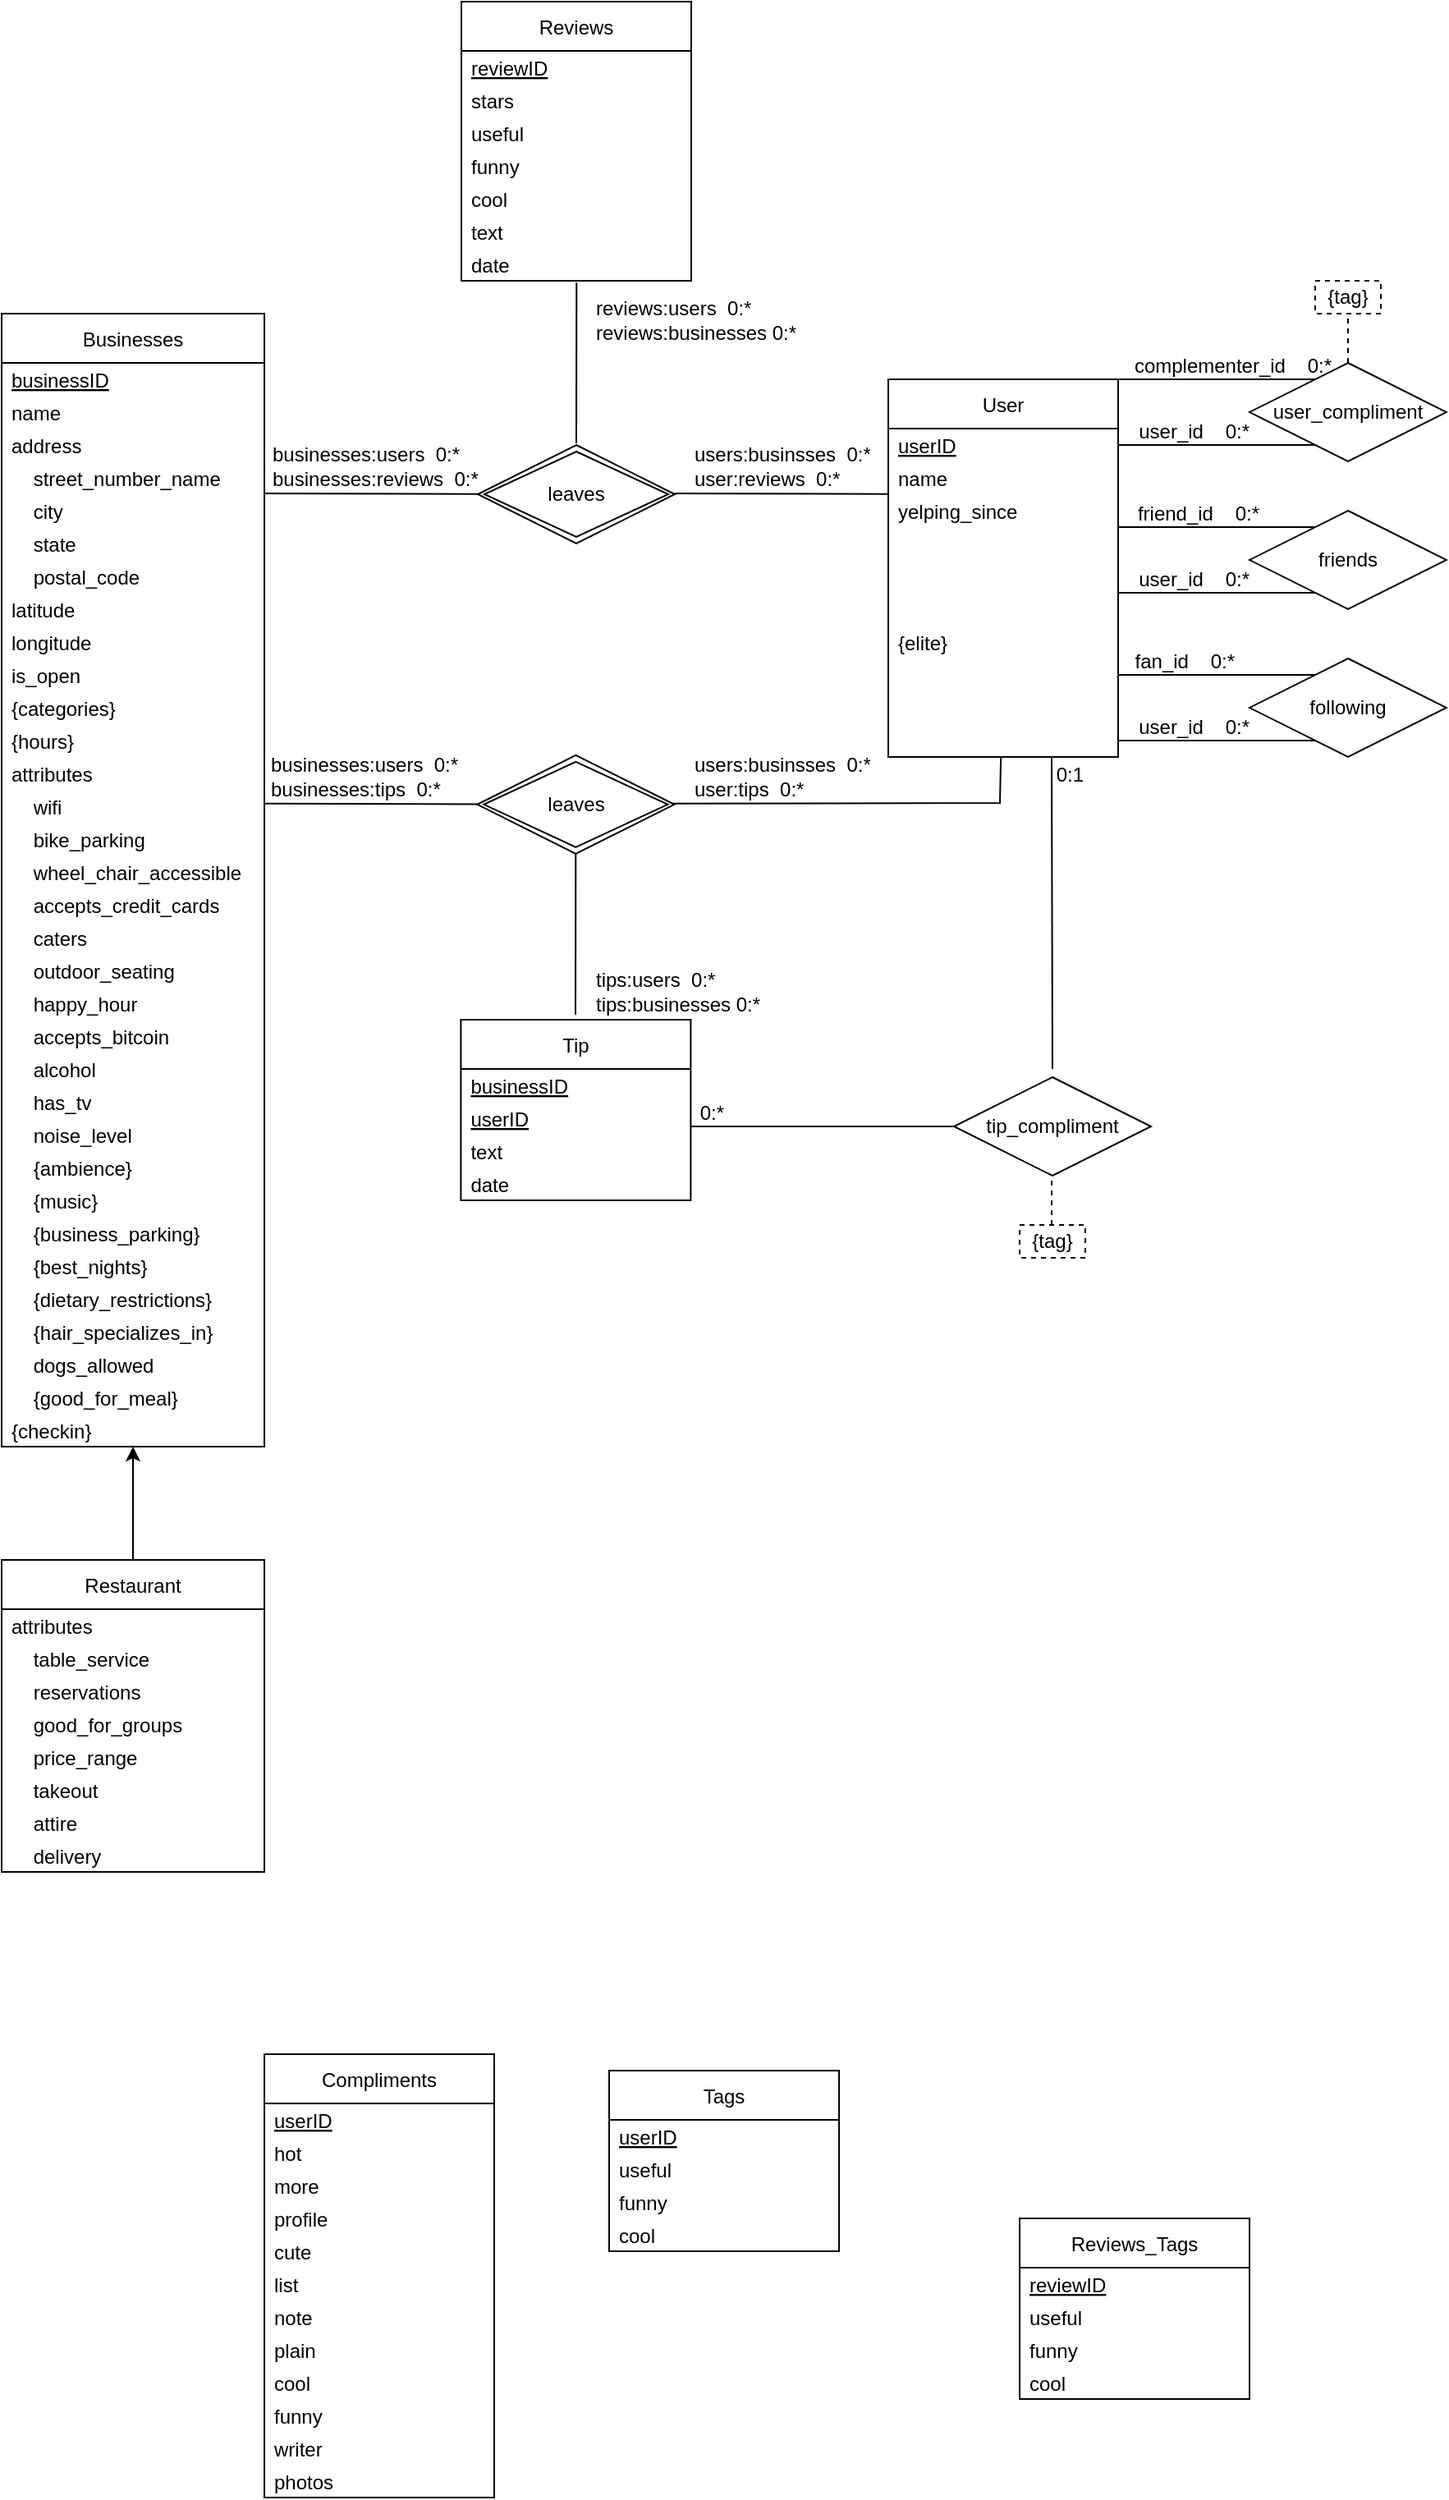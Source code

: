 <mxfile>
    <diagram id="R2lEEEUBdFMjLlhIrx00" name="Page-1">
        <mxGraphModel dx="1688" dy="1380" grid="1" gridSize="10" guides="1" tooltips="1" connect="1" arrows="1" fold="1" page="1" pageScale="1" pageWidth="850" pageHeight="1100" math="0" shadow="0" extFonts="Permanent Marker^https://fonts.googleapis.com/css?family=Permanent+Marker">
            <root>
                <mxCell id="0"/>
                <mxCell id="1" parent="0"/>
                <mxCell id="F9UExPvMhBfRExoex4r--15" value="Businesses" style="swimlane;fontStyle=0;childLayout=stackLayout;horizontal=1;startSize=30;horizontalStack=0;resizeParent=1;resizeParentMax=0;resizeLast=0;collapsible=1;marginBottom=0;" parent="1" vertex="1">
                    <mxGeometry x="-280" y="80" width="160" height="690" as="geometry"/>
                </mxCell>
                <mxCell id="F9UExPvMhBfRExoex4r--16" value="businessID" style="text;strokeColor=none;fillColor=none;align=left;verticalAlign=middle;spacingLeft=4;spacingRight=4;overflow=hidden;points=[[0,0.5],[1,0.5]];portConstraint=eastwest;rotatable=0;fontStyle=4" parent="F9UExPvMhBfRExoex4r--15" vertex="1">
                    <mxGeometry y="30" width="160" height="20" as="geometry"/>
                </mxCell>
                <mxCell id="F9UExPvMhBfRExoex4r--34" value="name" style="text;strokeColor=none;fillColor=none;align=left;verticalAlign=middle;spacingLeft=4;spacingRight=4;overflow=hidden;points=[[0,0.5],[1,0.5]];portConstraint=eastwest;rotatable=0;fontStyle=0" parent="F9UExPvMhBfRExoex4r--15" vertex="1">
                    <mxGeometry y="50" width="160" height="20" as="geometry"/>
                </mxCell>
                <mxCell id="2" value="address" style="text;strokeColor=none;fillColor=none;align=left;verticalAlign=middle;spacingLeft=4;spacingRight=4;overflow=hidden;points=[[0,0.5],[1,0.5]];portConstraint=eastwest;rotatable=0;fontStyle=0" parent="F9UExPvMhBfRExoex4r--15" vertex="1">
                    <mxGeometry y="70" width="160" height="20" as="geometry"/>
                </mxCell>
                <mxCell id="3" value="    street_number_name" style="text;strokeColor=none;fillColor=none;align=left;verticalAlign=middle;spacingLeft=4;spacingRight=4;overflow=hidden;points=[[0,0.5],[1,0.5]];portConstraint=eastwest;rotatable=0;fontStyle=0" parent="F9UExPvMhBfRExoex4r--15" vertex="1">
                    <mxGeometry y="90" width="160" height="20" as="geometry"/>
                </mxCell>
                <mxCell id="5" value="    city" style="text;strokeColor=none;fillColor=none;align=left;verticalAlign=middle;spacingLeft=4;spacingRight=4;overflow=hidden;points=[[0,0.5],[1,0.5]];portConstraint=eastwest;rotatable=0;fontStyle=0" parent="F9UExPvMhBfRExoex4r--15" vertex="1">
                    <mxGeometry y="110" width="160" height="20" as="geometry"/>
                </mxCell>
                <mxCell id="4" value="    state" style="text;strokeColor=none;fillColor=none;align=left;verticalAlign=middle;spacingLeft=4;spacingRight=4;overflow=hidden;points=[[0,0.5],[1,0.5]];portConstraint=eastwest;rotatable=0;fontStyle=0" parent="F9UExPvMhBfRExoex4r--15" vertex="1">
                    <mxGeometry y="130" width="160" height="20" as="geometry"/>
                </mxCell>
                <mxCell id="6" value="    postal_code" style="text;strokeColor=none;fillColor=none;align=left;verticalAlign=middle;spacingLeft=4;spacingRight=4;overflow=hidden;points=[[0,0.5],[1,0.5]];portConstraint=eastwest;rotatable=0;fontStyle=0" parent="F9UExPvMhBfRExoex4r--15" vertex="1">
                    <mxGeometry y="150" width="160" height="20" as="geometry"/>
                </mxCell>
                <mxCell id="7" value="latitude" style="text;strokeColor=none;fillColor=none;align=left;verticalAlign=middle;spacingLeft=4;spacingRight=4;overflow=hidden;points=[[0,0.5],[1,0.5]];portConstraint=eastwest;rotatable=0;fontStyle=0" parent="F9UExPvMhBfRExoex4r--15" vertex="1">
                    <mxGeometry y="170" width="160" height="20" as="geometry"/>
                </mxCell>
                <mxCell id="8" value="longitude" style="text;strokeColor=none;fillColor=none;align=left;verticalAlign=middle;spacingLeft=4;spacingRight=4;overflow=hidden;points=[[0,0.5],[1,0.5]];portConstraint=eastwest;rotatable=0;fontStyle=0" parent="F9UExPvMhBfRExoex4r--15" vertex="1">
                    <mxGeometry y="190" width="160" height="20" as="geometry"/>
                </mxCell>
                <mxCell id="xQcT5AhBIkMw7Sv3e7_h-10" value="is_open" style="text;strokeColor=none;fillColor=none;align=left;verticalAlign=middle;spacingLeft=4;spacingRight=4;overflow=hidden;points=[[0,0.5],[1,0.5]];portConstraint=eastwest;rotatable=0;fontStyle=0" parent="F9UExPvMhBfRExoex4r--15" vertex="1">
                    <mxGeometry y="210" width="160" height="20" as="geometry"/>
                </mxCell>
                <mxCell id="xQcT5AhBIkMw7Sv3e7_h-182" value="{categories}" style="text;strokeColor=none;fillColor=none;align=left;verticalAlign=middle;spacingLeft=4;spacingRight=4;overflow=hidden;points=[[0,0.5],[1,0.5]];portConstraint=eastwest;rotatable=0;fontStyle=0" parent="F9UExPvMhBfRExoex4r--15" vertex="1">
                    <mxGeometry y="230" width="160" height="20" as="geometry"/>
                </mxCell>
                <mxCell id="xQcT5AhBIkMw7Sv3e7_h-183" value="{hours}" style="text;strokeColor=none;fillColor=none;align=left;verticalAlign=middle;spacingLeft=4;spacingRight=4;overflow=hidden;points=[[0,0.5],[1,0.5]];portConstraint=eastwest;rotatable=0;fontStyle=0" parent="F9UExPvMhBfRExoex4r--15" vertex="1">
                    <mxGeometry y="250" width="160" height="20" as="geometry"/>
                </mxCell>
                <mxCell id="xQcT5AhBIkMw7Sv3e7_h-186" value="attributes" style="text;strokeColor=none;fillColor=none;align=left;verticalAlign=middle;spacingLeft=4;spacingRight=4;overflow=hidden;points=[[0,0.5],[1,0.5]];portConstraint=eastwest;rotatable=0;fontStyle=0" parent="F9UExPvMhBfRExoex4r--15" vertex="1">
                    <mxGeometry y="270" width="160" height="20" as="geometry"/>
                </mxCell>
                <mxCell id="xQcT5AhBIkMw7Sv3e7_h-26" value="    wifi" style="text;strokeColor=none;fillColor=none;align=left;verticalAlign=middle;spacingLeft=4;spacingRight=4;overflow=hidden;points=[[0,0.5],[1,0.5]];portConstraint=eastwest;rotatable=0;fontStyle=0" parent="F9UExPvMhBfRExoex4r--15" vertex="1">
                    <mxGeometry y="290" width="160" height="20" as="geometry"/>
                </mxCell>
                <mxCell id="xQcT5AhBIkMw7Sv3e7_h-29" value="    bike_parking" style="text;strokeColor=none;fillColor=none;align=left;verticalAlign=middle;spacingLeft=4;spacingRight=4;overflow=hidden;points=[[0,0.5],[1,0.5]];portConstraint=eastwest;rotatable=0;fontStyle=0" parent="F9UExPvMhBfRExoex4r--15" vertex="1">
                    <mxGeometry y="310" width="160" height="20" as="geometry"/>
                </mxCell>
                <mxCell id="xQcT5AhBIkMw7Sv3e7_h-37" value="    wheel_chair_accessible" style="text;strokeColor=none;fillColor=none;align=left;verticalAlign=middle;spacingLeft=4;spacingRight=4;overflow=hidden;points=[[0,0.5],[1,0.5]];portConstraint=eastwest;rotatable=0;fontStyle=0" parent="F9UExPvMhBfRExoex4r--15" vertex="1">
                    <mxGeometry y="330" width="160" height="20" as="geometry"/>
                </mxCell>
                <mxCell id="xQcT5AhBIkMw7Sv3e7_h-35" value="    accepts_credit_cards" style="text;strokeColor=none;fillColor=none;align=left;verticalAlign=middle;spacingLeft=4;spacingRight=4;overflow=hidden;points=[[0,0.5],[1,0.5]];portConstraint=eastwest;rotatable=0;fontStyle=0" parent="F9UExPvMhBfRExoex4r--15" vertex="1">
                    <mxGeometry y="350" width="160" height="20" as="geometry"/>
                </mxCell>
                <mxCell id="xQcT5AhBIkMw7Sv3e7_h-38" value="    caters" style="text;strokeColor=none;fillColor=none;align=left;verticalAlign=middle;spacingLeft=4;spacingRight=4;overflow=hidden;points=[[0,0.5],[1,0.5]];portConstraint=eastwest;rotatable=0;fontStyle=0" parent="F9UExPvMhBfRExoex4r--15" vertex="1">
                    <mxGeometry y="370" width="160" height="20" as="geometry"/>
                </mxCell>
                <mxCell id="xQcT5AhBIkMw7Sv3e7_h-39" value="    outdoor_seating" style="text;strokeColor=none;fillColor=none;align=left;verticalAlign=middle;spacingLeft=4;spacingRight=4;overflow=hidden;points=[[0,0.5],[1,0.5]];portConstraint=eastwest;rotatable=0;fontStyle=0" parent="F9UExPvMhBfRExoex4r--15" vertex="1">
                    <mxGeometry y="390" width="160" height="20" as="geometry"/>
                </mxCell>
                <mxCell id="xQcT5AhBIkMw7Sv3e7_h-66" value="    happy_hour" style="text;strokeColor=none;fillColor=none;align=left;verticalAlign=middle;spacingLeft=4;spacingRight=4;overflow=hidden;points=[[0,0.5],[1,0.5]];portConstraint=eastwest;rotatable=0;fontStyle=0" parent="F9UExPvMhBfRExoex4r--15" vertex="1">
                    <mxGeometry y="410" width="160" height="20" as="geometry"/>
                </mxCell>
                <mxCell id="xQcT5AhBIkMw7Sv3e7_h-67" value="    accepts_bitcoin" style="text;strokeColor=none;fillColor=none;align=left;verticalAlign=middle;spacingLeft=4;spacingRight=4;overflow=hidden;points=[[0,0.5],[1,0.5]];portConstraint=eastwest;rotatable=0;fontStyle=0" parent="F9UExPvMhBfRExoex4r--15" vertex="1">
                    <mxGeometry y="430" width="160" height="20" as="geometry"/>
                </mxCell>
                <mxCell id="xQcT5AhBIkMw7Sv3e7_h-70" value="    alcohol" style="text;strokeColor=none;fillColor=none;align=left;verticalAlign=middle;spacingLeft=4;spacingRight=4;overflow=hidden;points=[[0,0.5],[1,0.5]];portConstraint=eastwest;rotatable=0;fontStyle=0" parent="F9UExPvMhBfRExoex4r--15" vertex="1">
                    <mxGeometry y="450" width="160" height="20" as="geometry"/>
                </mxCell>
                <mxCell id="xQcT5AhBIkMw7Sv3e7_h-69" value="    has_tv" style="text;strokeColor=none;fillColor=none;align=left;verticalAlign=middle;spacingLeft=4;spacingRight=4;overflow=hidden;points=[[0,0.5],[1,0.5]];portConstraint=eastwest;rotatable=0;fontStyle=0" parent="F9UExPvMhBfRExoex4r--15" vertex="1">
                    <mxGeometry y="470" width="160" height="20" as="geometry"/>
                </mxCell>
                <mxCell id="xQcT5AhBIkMw7Sv3e7_h-73" value="    noise_level" style="text;strokeColor=none;fillColor=none;align=left;verticalAlign=middle;spacingLeft=4;spacingRight=4;overflow=hidden;points=[[0,0.5],[1,0.5]];portConstraint=eastwest;rotatable=0;fontStyle=0" parent="F9UExPvMhBfRExoex4r--15" vertex="1">
                    <mxGeometry y="490" width="160" height="20" as="geometry"/>
                </mxCell>
                <mxCell id="xQcT5AhBIkMw7Sv3e7_h-177" value="    {ambience}" style="text;strokeColor=none;fillColor=none;align=left;verticalAlign=middle;spacingLeft=4;spacingRight=4;overflow=hidden;points=[[0,0.5],[1,0.5]];portConstraint=eastwest;rotatable=0;fontStyle=0" parent="F9UExPvMhBfRExoex4r--15" vertex="1">
                    <mxGeometry y="510" width="160" height="20" as="geometry"/>
                </mxCell>
                <mxCell id="xQcT5AhBIkMw7Sv3e7_h-178" value="    {music}" style="text;strokeColor=none;fillColor=none;align=left;verticalAlign=middle;spacingLeft=4;spacingRight=4;overflow=hidden;points=[[0,0.5],[1,0.5]];portConstraint=eastwest;rotatable=0;fontStyle=0" parent="F9UExPvMhBfRExoex4r--15" vertex="1">
                    <mxGeometry y="530" width="160" height="20" as="geometry"/>
                </mxCell>
                <mxCell id="xQcT5AhBIkMw7Sv3e7_h-179" value="    {business_parking}" style="text;strokeColor=none;fillColor=none;align=left;verticalAlign=middle;spacingLeft=4;spacingRight=4;overflow=hidden;points=[[0,0.5],[1,0.5]];portConstraint=eastwest;rotatable=0;fontStyle=0" parent="F9UExPvMhBfRExoex4r--15" vertex="1">
                    <mxGeometry y="550" width="160" height="20" as="geometry"/>
                </mxCell>
                <mxCell id="xQcT5AhBIkMw7Sv3e7_h-181" value="    {best_nights}" style="text;strokeColor=none;fillColor=none;align=left;verticalAlign=middle;spacingLeft=4;spacingRight=4;overflow=hidden;points=[[0,0.5],[1,0.5]];portConstraint=eastwest;rotatable=0;fontStyle=0" parent="F9UExPvMhBfRExoex4r--15" vertex="1">
                    <mxGeometry y="570" width="160" height="20" as="geometry"/>
                </mxCell>
                <mxCell id="xQcT5AhBIkMw7Sv3e7_h-185" value="    {dietary_restrictions}" style="text;strokeColor=none;fillColor=none;align=left;verticalAlign=middle;spacingLeft=4;spacingRight=4;overflow=hidden;points=[[0,0.5],[1,0.5]];portConstraint=eastwest;rotatable=0;fontStyle=0" parent="F9UExPvMhBfRExoex4r--15" vertex="1">
                    <mxGeometry y="590" width="160" height="20" as="geometry"/>
                </mxCell>
                <mxCell id="xQcT5AhBIkMw7Sv3e7_h-184" value="    {hair_specializes_in}" style="text;strokeColor=none;fillColor=none;align=left;verticalAlign=middle;spacingLeft=4;spacingRight=4;overflow=hidden;points=[[0,0.5],[1,0.5]];portConstraint=eastwest;rotatable=0;fontStyle=0" parent="F9UExPvMhBfRExoex4r--15" vertex="1">
                    <mxGeometry y="610" width="160" height="20" as="geometry"/>
                </mxCell>
                <mxCell id="xQcT5AhBIkMw7Sv3e7_h-71" value="    dogs_allowed" style="text;strokeColor=none;fillColor=none;align=left;verticalAlign=middle;spacingLeft=4;spacingRight=4;overflow=hidden;points=[[0,0.5],[1,0.5]];portConstraint=eastwest;rotatable=0;fontStyle=0" parent="F9UExPvMhBfRExoex4r--15" vertex="1">
                    <mxGeometry y="630" width="160" height="20" as="geometry"/>
                </mxCell>
                <mxCell id="xQcT5AhBIkMw7Sv3e7_h-190" value="    {good_for_meal}" style="text;strokeColor=none;fillColor=none;align=left;verticalAlign=middle;spacingLeft=4;spacingRight=4;overflow=hidden;points=[[0,0.5],[1,0.5]];portConstraint=eastwest;rotatable=0;fontStyle=0" parent="F9UExPvMhBfRExoex4r--15" vertex="1">
                    <mxGeometry y="650" width="160" height="20" as="geometry"/>
                </mxCell>
                <mxCell id="xQcT5AhBIkMw7Sv3e7_h-198" value="{checkin}" style="text;strokeColor=none;fillColor=none;align=left;verticalAlign=middle;spacingLeft=4;spacingRight=4;overflow=hidden;points=[[0,0.5],[1,0.5]];portConstraint=eastwest;rotatable=0;fontStyle=0" parent="F9UExPvMhBfRExoex4r--15" vertex="1">
                    <mxGeometry y="670" width="160" height="20" as="geometry"/>
                </mxCell>
                <mxCell id="xQcT5AhBIkMw7Sv3e7_h-76" value="Restaurant" style="swimlane;fontStyle=0;childLayout=stackLayout;horizontal=1;startSize=30;horizontalStack=0;resizeParent=1;resizeParentMax=0;resizeLast=0;collapsible=1;marginBottom=0;" parent="1" vertex="1">
                    <mxGeometry x="-280" y="839" width="160" height="190" as="geometry"/>
                </mxCell>
                <mxCell id="xQcT5AhBIkMw7Sv3e7_h-78" value="attributes" style="text;strokeColor=none;fillColor=none;align=left;verticalAlign=middle;spacingLeft=4;spacingRight=4;overflow=hidden;points=[[0,0.5],[1,0.5]];portConstraint=eastwest;rotatable=0;fontStyle=0" parent="xQcT5AhBIkMw7Sv3e7_h-76" vertex="1">
                    <mxGeometry y="30" width="160" height="20" as="geometry"/>
                </mxCell>
                <mxCell id="xQcT5AhBIkMw7Sv3e7_h-188" value="    table_service" style="text;strokeColor=none;fillColor=none;align=left;verticalAlign=middle;spacingLeft=4;spacingRight=4;overflow=hidden;points=[[0,0.5],[1,0.5]];portConstraint=eastwest;rotatable=0;fontStyle=0" parent="xQcT5AhBIkMw7Sv3e7_h-76" vertex="1">
                    <mxGeometry y="50" width="160" height="20" as="geometry"/>
                </mxCell>
                <mxCell id="xQcT5AhBIkMw7Sv3e7_h-82" value="    reservations" style="text;strokeColor=none;fillColor=none;align=left;verticalAlign=middle;spacingLeft=4;spacingRight=4;overflow=hidden;points=[[0,0.5],[1,0.5]];portConstraint=eastwest;rotatable=0;fontStyle=0" parent="xQcT5AhBIkMw7Sv3e7_h-76" vertex="1">
                    <mxGeometry y="70" width="160" height="20" as="geometry"/>
                </mxCell>
                <mxCell id="xQcT5AhBIkMw7Sv3e7_h-86" value="    good_for_groups" style="text;strokeColor=none;fillColor=none;align=left;verticalAlign=middle;spacingLeft=4;spacingRight=4;overflow=hidden;points=[[0,0.5],[1,0.5]];portConstraint=eastwest;rotatable=0;fontStyle=0" parent="xQcT5AhBIkMw7Sv3e7_h-76" vertex="1">
                    <mxGeometry y="90" width="160" height="20" as="geometry"/>
                </mxCell>
                <mxCell id="xQcT5AhBIkMw7Sv3e7_h-89" value="    price_range" style="text;strokeColor=none;fillColor=none;align=left;verticalAlign=middle;spacingLeft=4;spacingRight=4;overflow=hidden;points=[[0,0.5],[1,0.5]];portConstraint=eastwest;rotatable=0;fontStyle=0" parent="xQcT5AhBIkMw7Sv3e7_h-76" vertex="1">
                    <mxGeometry y="110" width="160" height="20" as="geometry"/>
                </mxCell>
                <mxCell id="xQcT5AhBIkMw7Sv3e7_h-94" value="    takeout" style="text;strokeColor=none;fillColor=none;align=left;verticalAlign=middle;spacingLeft=4;spacingRight=4;overflow=hidden;points=[[0,0.5],[1,0.5]];portConstraint=eastwest;rotatable=0;fontStyle=0" parent="xQcT5AhBIkMw7Sv3e7_h-76" vertex="1">
                    <mxGeometry y="130" width="160" height="20" as="geometry"/>
                </mxCell>
                <mxCell id="xQcT5AhBIkMw7Sv3e7_h-95" value="    attire" style="text;strokeColor=none;fillColor=none;align=left;verticalAlign=middle;spacingLeft=4;spacingRight=4;overflow=hidden;points=[[0,0.5],[1,0.5]];portConstraint=eastwest;rotatable=0;fontStyle=0" parent="xQcT5AhBIkMw7Sv3e7_h-76" vertex="1">
                    <mxGeometry y="150" width="160" height="20" as="geometry"/>
                </mxCell>
                <mxCell id="xQcT5AhBIkMw7Sv3e7_h-96" value="    delivery" style="text;strokeColor=none;fillColor=none;align=left;verticalAlign=middle;spacingLeft=4;spacingRight=4;overflow=hidden;points=[[0,0.5],[1,0.5]];portConstraint=eastwest;rotatable=0;fontStyle=0" parent="xQcT5AhBIkMw7Sv3e7_h-76" vertex="1">
                    <mxGeometry y="170" width="160" height="20" as="geometry"/>
                </mxCell>
                <mxCell id="56" value="Reviews" style="swimlane;fontStyle=0;childLayout=stackLayout;horizontal=1;startSize=30;horizontalStack=0;resizeParent=1;resizeParentMax=0;resizeLast=0;collapsible=1;marginBottom=0;" parent="1" vertex="1">
                    <mxGeometry y="-110" width="140" height="170" as="geometry"/>
                </mxCell>
                <mxCell id="57" value="reviewID" style="text;strokeColor=none;fillColor=none;align=left;verticalAlign=middle;spacingLeft=4;spacingRight=4;overflow=hidden;points=[[0,0.5],[1,0.5]];portConstraint=eastwest;rotatable=0;fontStyle=4" parent="56" vertex="1">
                    <mxGeometry y="30" width="140" height="20" as="geometry"/>
                </mxCell>
                <mxCell id="58" value="stars" style="text;strokeColor=none;fillColor=none;align=left;verticalAlign=middle;spacingLeft=4;spacingRight=4;overflow=hidden;points=[[0,0.5],[1,0.5]];portConstraint=eastwest;rotatable=0;fontStyle=0" parent="56" vertex="1">
                    <mxGeometry y="50" width="140" height="20" as="geometry"/>
                </mxCell>
                <mxCell id="59" value="useful" style="text;strokeColor=none;fillColor=none;align=left;verticalAlign=middle;spacingLeft=4;spacingRight=4;overflow=hidden;points=[[0,0.5],[1,0.5]];portConstraint=eastwest;rotatable=0;fontStyle=0" parent="56" vertex="1">
                    <mxGeometry y="70" width="140" height="20" as="geometry"/>
                </mxCell>
                <mxCell id="60" value="funny" style="text;strokeColor=none;fillColor=none;align=left;verticalAlign=middle;spacingLeft=4;spacingRight=4;overflow=hidden;points=[[0,0.5],[1,0.5]];portConstraint=eastwest;rotatable=0;fontStyle=0" parent="56" vertex="1">
                    <mxGeometry y="90" width="140" height="20" as="geometry"/>
                </mxCell>
                <mxCell id="61" value="cool" style="text;strokeColor=none;fillColor=none;align=left;verticalAlign=middle;spacingLeft=4;spacingRight=4;overflow=hidden;points=[[0,0.5],[1,0.5]];portConstraint=eastwest;rotatable=0;fontStyle=0" parent="56" vertex="1">
                    <mxGeometry y="110" width="140" height="20" as="geometry"/>
                </mxCell>
                <mxCell id="62" value="text" style="text;strokeColor=none;fillColor=none;align=left;verticalAlign=middle;spacingLeft=4;spacingRight=4;overflow=hidden;points=[[0,0.5],[1,0.5]];portConstraint=eastwest;rotatable=0;fontStyle=0" parent="56" vertex="1">
                    <mxGeometry y="130" width="140" height="20" as="geometry"/>
                </mxCell>
                <mxCell id="63" value="date" style="text;strokeColor=none;fillColor=none;align=left;verticalAlign=middle;spacingLeft=4;spacingRight=4;overflow=hidden;points=[[0,0.5],[1,0.5]];portConstraint=eastwest;rotatable=0;fontStyle=0" parent="56" vertex="1">
                    <mxGeometry y="150" width="140" height="20" as="geometry"/>
                </mxCell>
                <mxCell id="xQcT5AhBIkMw7Sv3e7_h-106" value="Tip" style="swimlane;fontStyle=0;childLayout=stackLayout;horizontal=1;startSize=30;horizontalStack=0;resizeParent=1;resizeParentMax=0;resizeLast=0;collapsible=1;marginBottom=0;" parent="1" vertex="1">
                    <mxGeometry x="-0.31" y="510" width="140" height="110" as="geometry"/>
                </mxCell>
                <mxCell id="xQcT5AhBIkMw7Sv3e7_h-107" value="businessID" style="text;strokeColor=none;fillColor=none;align=left;verticalAlign=middle;spacingLeft=4;spacingRight=4;overflow=hidden;points=[[0,0.5],[1,0.5]];portConstraint=eastwest;rotatable=0;fontStyle=4" parent="xQcT5AhBIkMw7Sv3e7_h-106" vertex="1">
                    <mxGeometry y="30" width="140" height="20" as="geometry"/>
                </mxCell>
                <mxCell id="xQcT5AhBIkMw7Sv3e7_h-108" value="userID" style="text;strokeColor=none;fillColor=none;align=left;verticalAlign=middle;spacingLeft=4;spacingRight=4;overflow=hidden;points=[[0,0.5],[1,0.5]];portConstraint=eastwest;rotatable=0;fontStyle=4" parent="xQcT5AhBIkMw7Sv3e7_h-106" vertex="1">
                    <mxGeometry y="50" width="140" height="20" as="geometry"/>
                </mxCell>
                <mxCell id="xQcT5AhBIkMw7Sv3e7_h-116" value="text" style="text;strokeColor=none;fillColor=none;align=left;verticalAlign=middle;spacingLeft=4;spacingRight=4;overflow=hidden;points=[[0,0.5],[1,0.5]];portConstraint=eastwest;rotatable=0;fontStyle=0" parent="xQcT5AhBIkMw7Sv3e7_h-106" vertex="1">
                    <mxGeometry y="70" width="140" height="20" as="geometry"/>
                </mxCell>
                <mxCell id="xQcT5AhBIkMw7Sv3e7_h-117" value="date" style="text;strokeColor=none;fillColor=none;align=left;verticalAlign=middle;spacingLeft=4;spacingRight=4;overflow=hidden;points=[[0,0.5],[1,0.5]];portConstraint=eastwest;rotatable=0;fontStyle=0" parent="xQcT5AhBIkMw7Sv3e7_h-106" vertex="1">
                    <mxGeometry y="90" width="140" height="20" as="geometry"/>
                </mxCell>
                <mxCell id="67" value="User" style="swimlane;fontStyle=0;childLayout=stackLayout;horizontal=1;startSize=30;horizontalStack=0;resizeParent=1;resizeParentMax=0;resizeLast=0;collapsible=1;marginBottom=0;" parent="1" vertex="1">
                    <mxGeometry x="260" y="120" width="140" height="230" as="geometry"/>
                </mxCell>
                <mxCell id="68" value="userID" style="text;strokeColor=none;fillColor=none;align=left;verticalAlign=middle;spacingLeft=4;spacingRight=4;overflow=hidden;points=[[0,0.5],[1,0.5]];portConstraint=eastwest;rotatable=0;fontStyle=4" parent="67" vertex="1">
                    <mxGeometry y="30" width="140" height="20" as="geometry"/>
                </mxCell>
                <mxCell id="69" value="name" style="text;strokeColor=none;fillColor=none;align=left;verticalAlign=middle;spacingLeft=4;spacingRight=4;overflow=hidden;points=[[0,0.5],[1,0.5]];portConstraint=eastwest;rotatable=0;fontStyle=0" parent="67" vertex="1">
                    <mxGeometry y="50" width="140" height="20" as="geometry"/>
                </mxCell>
                <mxCell id="71" value="yelping_since" style="text;strokeColor=none;fillColor=none;align=left;verticalAlign=middle;spacingLeft=4;spacingRight=4;overflow=hidden;points=[[0,0.5],[1,0.5]];portConstraint=eastwest;rotatable=0;fontStyle=0" parent="67" vertex="1">
                    <mxGeometry y="70" width="140" height="20" as="geometry"/>
                </mxCell>
                <mxCell id="xQcT5AhBIkMw7Sv3e7_h-196" value="{elite}" style="text;strokeColor=none;fillColor=none;align=left;verticalAlign=middle;spacingLeft=4;spacingRight=4;overflow=hidden;points=[[0,0.5],[1,0.5]];portConstraint=eastwest;rotatable=0;fontStyle=0" parent="67" vertex="1">
                    <mxGeometry y="90" width="140" height="140" as="geometry"/>
                </mxCell>
                <mxCell id="77" value="Reviews_Tags" style="swimlane;fontStyle=0;childLayout=stackLayout;horizontal=1;startSize=30;horizontalStack=0;resizeParent=1;resizeParentMax=0;resizeLast=0;collapsible=1;marginBottom=0;" parent="1" vertex="1">
                    <mxGeometry x="340" y="1240" width="140" height="110" as="geometry"/>
                </mxCell>
                <mxCell id="78" value="reviewID" style="text;strokeColor=none;fillColor=none;align=left;verticalAlign=middle;spacingLeft=4;spacingRight=4;overflow=hidden;points=[[0,0.5],[1,0.5]];portConstraint=eastwest;rotatable=0;fontStyle=4" parent="77" vertex="1">
                    <mxGeometry y="30" width="140" height="20" as="geometry"/>
                </mxCell>
                <mxCell id="82" value="useful" style="text;strokeColor=none;fillColor=none;align=left;verticalAlign=middle;spacingLeft=4;spacingRight=4;overflow=hidden;points=[[0,0.5],[1,0.5]];portConstraint=eastwest;rotatable=0;fontStyle=0" parent="77" vertex="1">
                    <mxGeometry y="50" width="140" height="20" as="geometry"/>
                </mxCell>
                <mxCell id="83" value="funny" style="text;strokeColor=none;fillColor=none;align=left;verticalAlign=middle;spacingLeft=4;spacingRight=4;overflow=hidden;points=[[0,0.5],[1,0.5]];portConstraint=eastwest;rotatable=0;fontStyle=0" parent="77" vertex="1">
                    <mxGeometry y="70" width="140" height="20" as="geometry"/>
                </mxCell>
                <mxCell id="84" value="cool" style="text;strokeColor=none;fillColor=none;align=left;verticalAlign=middle;spacingLeft=4;spacingRight=4;overflow=hidden;points=[[0,0.5],[1,0.5]];portConstraint=eastwest;rotatable=0;fontStyle=0" parent="77" vertex="1">
                    <mxGeometry y="90" width="140" height="20" as="geometry"/>
                </mxCell>
                <mxCell id="xQcT5AhBIkMw7Sv3e7_h-125" value="Tags" style="swimlane;fontStyle=0;childLayout=stackLayout;horizontal=1;startSize=30;horizontalStack=0;resizeParent=1;resizeParentMax=0;resizeLast=0;collapsible=1;marginBottom=0;" parent="1" vertex="1">
                    <mxGeometry x="90" y="1150" width="140" height="110" as="geometry"/>
                </mxCell>
                <mxCell id="xQcT5AhBIkMw7Sv3e7_h-126" value="userID" style="text;strokeColor=none;fillColor=none;align=left;verticalAlign=middle;spacingLeft=4;spacingRight=4;overflow=hidden;points=[[0,0.5],[1,0.5]];portConstraint=eastwest;rotatable=0;fontStyle=4" parent="xQcT5AhBIkMw7Sv3e7_h-125" vertex="1">
                    <mxGeometry y="30" width="140" height="20" as="geometry"/>
                </mxCell>
                <mxCell id="xQcT5AhBIkMw7Sv3e7_h-159" value="useful" style="text;strokeColor=none;fillColor=none;align=left;verticalAlign=middle;spacingLeft=4;spacingRight=4;overflow=hidden;points=[[0,0.5],[1,0.5]];portConstraint=eastwest;rotatable=0;fontStyle=0" parent="xQcT5AhBIkMw7Sv3e7_h-125" vertex="1">
                    <mxGeometry y="50" width="140" height="20" as="geometry"/>
                </mxCell>
                <mxCell id="xQcT5AhBIkMw7Sv3e7_h-160" value="funny" style="text;strokeColor=none;fillColor=none;align=left;verticalAlign=middle;spacingLeft=4;spacingRight=4;overflow=hidden;points=[[0,0.5],[1,0.5]];portConstraint=eastwest;rotatable=0;fontStyle=0" parent="xQcT5AhBIkMw7Sv3e7_h-125" vertex="1">
                    <mxGeometry y="70" width="140" height="20" as="geometry"/>
                </mxCell>
                <mxCell id="xQcT5AhBIkMw7Sv3e7_h-138" value="cool" style="text;strokeColor=none;fillColor=none;align=left;verticalAlign=middle;spacingLeft=4;spacingRight=4;overflow=hidden;points=[[0,0.5],[1,0.5]];portConstraint=eastwest;rotatable=0;fontStyle=0" parent="xQcT5AhBIkMw7Sv3e7_h-125" vertex="1">
                    <mxGeometry y="90" width="140" height="20" as="geometry"/>
                </mxCell>
                <mxCell id="xQcT5AhBIkMw7Sv3e7_h-139" value="Compliments" style="swimlane;fontStyle=0;childLayout=stackLayout;horizontal=1;startSize=30;horizontalStack=0;resizeParent=1;resizeParentMax=0;resizeLast=0;collapsible=1;marginBottom=0;" parent="1" vertex="1">
                    <mxGeometry x="-120" y="1140" width="140" height="270" as="geometry"/>
                </mxCell>
                <mxCell id="xQcT5AhBIkMw7Sv3e7_h-140" value="userID" style="text;strokeColor=none;fillColor=none;align=left;verticalAlign=middle;spacingLeft=4;spacingRight=4;overflow=hidden;points=[[0,0.5],[1,0.5]];portConstraint=eastwest;rotatable=0;fontStyle=4" parent="xQcT5AhBIkMw7Sv3e7_h-139" vertex="1">
                    <mxGeometry y="30" width="140" height="20" as="geometry"/>
                </mxCell>
                <mxCell id="xQcT5AhBIkMw7Sv3e7_h-141" value="hot" style="text;strokeColor=none;fillColor=none;align=left;verticalAlign=middle;spacingLeft=4;spacingRight=4;overflow=hidden;points=[[0,0.5],[1,0.5]];portConstraint=eastwest;rotatable=0;fontStyle=0" parent="xQcT5AhBIkMw7Sv3e7_h-139" vertex="1">
                    <mxGeometry y="50" width="140" height="20" as="geometry"/>
                </mxCell>
                <mxCell id="xQcT5AhBIkMw7Sv3e7_h-142" value="more" style="text;strokeColor=none;fillColor=none;align=left;verticalAlign=middle;spacingLeft=4;spacingRight=4;overflow=hidden;points=[[0,0.5],[1,0.5]];portConstraint=eastwest;rotatable=0;fontStyle=0" parent="xQcT5AhBIkMw7Sv3e7_h-139" vertex="1">
                    <mxGeometry y="70" width="140" height="20" as="geometry"/>
                </mxCell>
                <mxCell id="xQcT5AhBIkMw7Sv3e7_h-143" value="profile" style="text;strokeColor=none;fillColor=none;align=left;verticalAlign=middle;spacingLeft=4;spacingRight=4;overflow=hidden;points=[[0,0.5],[1,0.5]];portConstraint=eastwest;rotatable=0;fontStyle=0" parent="xQcT5AhBIkMw7Sv3e7_h-139" vertex="1">
                    <mxGeometry y="90" width="140" height="20" as="geometry"/>
                </mxCell>
                <mxCell id="xQcT5AhBIkMw7Sv3e7_h-144" value="cute" style="text;strokeColor=none;fillColor=none;align=left;verticalAlign=middle;spacingLeft=4;spacingRight=4;overflow=hidden;points=[[0,0.5],[1,0.5]];portConstraint=eastwest;rotatable=0;fontStyle=0" parent="xQcT5AhBIkMw7Sv3e7_h-139" vertex="1">
                    <mxGeometry y="110" width="140" height="20" as="geometry"/>
                </mxCell>
                <mxCell id="xQcT5AhBIkMw7Sv3e7_h-145" value="list" style="text;strokeColor=none;fillColor=none;align=left;verticalAlign=middle;spacingLeft=4;spacingRight=4;overflow=hidden;points=[[0,0.5],[1,0.5]];portConstraint=eastwest;rotatable=0;fontStyle=0" parent="xQcT5AhBIkMw7Sv3e7_h-139" vertex="1">
                    <mxGeometry y="130" width="140" height="20" as="geometry"/>
                </mxCell>
                <mxCell id="xQcT5AhBIkMw7Sv3e7_h-146" value="note" style="text;strokeColor=none;fillColor=none;align=left;verticalAlign=middle;spacingLeft=4;spacingRight=4;overflow=hidden;points=[[0,0.5],[1,0.5]];portConstraint=eastwest;rotatable=0;fontStyle=0" parent="xQcT5AhBIkMw7Sv3e7_h-139" vertex="1">
                    <mxGeometry y="150" width="140" height="20" as="geometry"/>
                </mxCell>
                <mxCell id="xQcT5AhBIkMw7Sv3e7_h-147" value="plain" style="text;strokeColor=none;fillColor=none;align=left;verticalAlign=middle;spacingLeft=4;spacingRight=4;overflow=hidden;points=[[0,0.5],[1,0.5]];portConstraint=eastwest;rotatable=0;fontStyle=0" parent="xQcT5AhBIkMw7Sv3e7_h-139" vertex="1">
                    <mxGeometry y="170" width="140" height="20" as="geometry"/>
                </mxCell>
                <mxCell id="xQcT5AhBIkMw7Sv3e7_h-148" value="cool" style="text;strokeColor=none;fillColor=none;align=left;verticalAlign=middle;spacingLeft=4;spacingRight=4;overflow=hidden;points=[[0,0.5],[1,0.5]];portConstraint=eastwest;rotatable=0;fontStyle=0" parent="xQcT5AhBIkMw7Sv3e7_h-139" vertex="1">
                    <mxGeometry y="190" width="140" height="20" as="geometry"/>
                </mxCell>
                <mxCell id="xQcT5AhBIkMw7Sv3e7_h-149" value="funny" style="text;strokeColor=none;fillColor=none;align=left;verticalAlign=middle;spacingLeft=4;spacingRight=4;overflow=hidden;points=[[0,0.5],[1,0.5]];portConstraint=eastwest;rotatable=0;fontStyle=0" parent="xQcT5AhBIkMw7Sv3e7_h-139" vertex="1">
                    <mxGeometry y="210" width="140" height="20" as="geometry"/>
                </mxCell>
                <mxCell id="xQcT5AhBIkMw7Sv3e7_h-150" value="writer" style="text;strokeColor=none;fillColor=none;align=left;verticalAlign=middle;spacingLeft=4;spacingRight=4;overflow=hidden;points=[[0,0.5],[1,0.5]];portConstraint=eastwest;rotatable=0;fontStyle=0" parent="xQcT5AhBIkMw7Sv3e7_h-139" vertex="1">
                    <mxGeometry y="230" width="140" height="20" as="geometry"/>
                </mxCell>
                <mxCell id="xQcT5AhBIkMw7Sv3e7_h-152" value="photos" style="text;strokeColor=none;fillColor=none;align=left;verticalAlign=middle;spacingLeft=4;spacingRight=4;overflow=hidden;points=[[0,0.5],[1,0.5]];portConstraint=eastwest;rotatable=0;fontStyle=0" parent="xQcT5AhBIkMw7Sv3e7_h-139" vertex="1">
                    <mxGeometry y="250" width="140" height="20" as="geometry"/>
                </mxCell>
                <mxCell id="xQcT5AhBIkMw7Sv3e7_h-189" value="" style="endArrow=classic;html=1;" parent="1" source="xQcT5AhBIkMw7Sv3e7_h-76" target="xQcT5AhBIkMw7Sv3e7_h-198" edge="1">
                    <mxGeometry width="50" height="50" relative="1" as="geometry">
                        <mxPoint x="-200.5" y="800" as="sourcePoint"/>
                        <mxPoint x="-201" y="800" as="targetPoint"/>
                    </mxGeometry>
                </mxCell>
                <mxCell id="xQcT5AhBIkMw7Sv3e7_h-193" value="leaves" style="shape=rhombus;double=1;perimeter=rhombusPerimeter;whiteSpace=wrap;html=1;align=center;" parent="1" vertex="1">
                    <mxGeometry x="10" y="160" width="120" height="60" as="geometry"/>
                </mxCell>
                <mxCell id="xQcT5AhBIkMw7Sv3e7_h-206" value="friends" style="shape=rhombus;perimeter=rhombusPerimeter;whiteSpace=wrap;html=1;align=center;" parent="1" vertex="1">
                    <mxGeometry x="480" y="200" width="120" height="60" as="geometry"/>
                </mxCell>
                <mxCell id="xQcT5AhBIkMw7Sv3e7_h-211" value="" style="endArrow=none;html=1;rounded=0;" parent="1" edge="1">
                    <mxGeometry relative="1" as="geometry">
                        <mxPoint x="400" y="250" as="sourcePoint"/>
                        <mxPoint x="520" y="250" as="targetPoint"/>
                    </mxGeometry>
                </mxCell>
                <mxCell id="xQcT5AhBIkMw7Sv3e7_h-212" value="user_id&amp;nbsp; &amp;nbsp; 0:*" style="resizable=0;html=1;align=right;verticalAlign=bottom;" parent="xQcT5AhBIkMw7Sv3e7_h-211" connectable="0" vertex="1">
                    <mxGeometry x="1" relative="1" as="geometry">
                        <mxPoint x="-40" as="offset"/>
                    </mxGeometry>
                </mxCell>
                <mxCell id="xQcT5AhBIkMw7Sv3e7_h-213" value="" style="endArrow=none;html=1;rounded=0;" parent="1" edge="1">
                    <mxGeometry relative="1" as="geometry">
                        <mxPoint x="400" y="210" as="sourcePoint"/>
                        <mxPoint x="520" y="210" as="targetPoint"/>
                    </mxGeometry>
                </mxCell>
                <mxCell id="xQcT5AhBIkMw7Sv3e7_h-214" value="friend_id&amp;nbsp; &amp;nbsp; 0:*" style="resizable=0;html=1;align=right;verticalAlign=bottom;" parent="xQcT5AhBIkMw7Sv3e7_h-213" connectable="0" vertex="1">
                    <mxGeometry x="1" relative="1" as="geometry">
                        <mxPoint x="-34" as="offset"/>
                    </mxGeometry>
                </mxCell>
                <mxCell id="xQcT5AhBIkMw7Sv3e7_h-216" value="" style="endArrow=none;html=1;rounded=0;" parent="1" target="xQcT5AhBIkMw7Sv3e7_h-193" edge="1">
                    <mxGeometry relative="1" as="geometry">
                        <mxPoint x="-120" y="189.5" as="sourcePoint"/>
                        <mxPoint y="189.5" as="targetPoint"/>
                    </mxGeometry>
                </mxCell>
                <mxCell id="xQcT5AhBIkMw7Sv3e7_h-217" value="businesses:users&amp;nbsp; 0:*&lt;br&gt;businesses:reviews&amp;nbsp; 0:*" style="resizable=0;html=1;align=left;verticalAlign=bottom;" parent="xQcT5AhBIkMw7Sv3e7_h-216" connectable="0" vertex="1">
                    <mxGeometry x="1" relative="1" as="geometry">
                        <mxPoint x="-127" as="offset"/>
                    </mxGeometry>
                </mxCell>
                <mxCell id="xQcT5AhBIkMw7Sv3e7_h-218" value="" style="endArrow=none;html=1;rounded=0;" parent="1" edge="1">
                    <mxGeometry relative="1" as="geometry">
                        <mxPoint x="130" y="189.5" as="sourcePoint"/>
                        <mxPoint x="260.314" y="189.843" as="targetPoint"/>
                    </mxGeometry>
                </mxCell>
                <mxCell id="xQcT5AhBIkMw7Sv3e7_h-219" value="users:businsses&amp;nbsp; 0:*&lt;br&gt;user:reviews&amp;nbsp; 0:*" style="resizable=0;html=1;align=left;verticalAlign=bottom;" parent="xQcT5AhBIkMw7Sv3e7_h-218" connectable="0" vertex="1">
                    <mxGeometry x="1" relative="1" as="geometry">
                        <mxPoint x="-120" as="offset"/>
                    </mxGeometry>
                </mxCell>
                <mxCell id="xQcT5AhBIkMw7Sv3e7_h-221" value="" style="endArrow=none;html=1;rounded=0;entryX=0.501;entryY=1.054;entryDx=0;entryDy=0;entryPerimeter=0;" parent="1" target="63" edge="1">
                    <mxGeometry relative="1" as="geometry">
                        <mxPoint x="70" y="159" as="sourcePoint"/>
                        <mxPoint x="200.314" y="159.343" as="targetPoint"/>
                    </mxGeometry>
                </mxCell>
                <mxCell id="xQcT5AhBIkMw7Sv3e7_h-222" value="reviews:users&amp;nbsp; 0:*&lt;br&gt;reviews:businesses 0:*" style="resizable=0;html=1;align=left;verticalAlign=bottom;" parent="xQcT5AhBIkMw7Sv3e7_h-221" connectable="0" vertex="1">
                    <mxGeometry x="1" relative="1" as="geometry">
                        <mxPoint x="10" y="39" as="offset"/>
                    </mxGeometry>
                </mxCell>
                <mxCell id="xQcT5AhBIkMw7Sv3e7_h-223" value="user_compliment" style="shape=rhombus;perimeter=rhombusPerimeter;whiteSpace=wrap;html=1;align=center;" parent="1" vertex="1">
                    <mxGeometry x="480" y="110" width="120" height="60" as="geometry"/>
                </mxCell>
                <mxCell id="xQcT5AhBIkMw7Sv3e7_h-224" value="" style="endArrow=none;html=1;rounded=0;" parent="1" edge="1">
                    <mxGeometry relative="1" as="geometry">
                        <mxPoint x="400" y="160" as="sourcePoint"/>
                        <mxPoint x="520" y="160" as="targetPoint"/>
                    </mxGeometry>
                </mxCell>
                <mxCell id="xQcT5AhBIkMw7Sv3e7_h-225" value="user_id&amp;nbsp; &amp;nbsp; 0:*" style="resizable=0;html=1;align=right;verticalAlign=bottom;" parent="xQcT5AhBIkMw7Sv3e7_h-224" connectable="0" vertex="1">
                    <mxGeometry x="1" relative="1" as="geometry">
                        <mxPoint x="-40" as="offset"/>
                    </mxGeometry>
                </mxCell>
                <mxCell id="xQcT5AhBIkMw7Sv3e7_h-226" value="" style="endArrow=none;html=1;rounded=0;" parent="1" edge="1">
                    <mxGeometry relative="1" as="geometry">
                        <mxPoint x="400" y="120" as="sourcePoint"/>
                        <mxPoint x="520" y="120" as="targetPoint"/>
                    </mxGeometry>
                </mxCell>
                <mxCell id="xQcT5AhBIkMw7Sv3e7_h-227" value="complementer_id&amp;nbsp; &amp;nbsp; 0:*" style="resizable=0;html=1;align=right;verticalAlign=bottom;" parent="xQcT5AhBIkMw7Sv3e7_h-226" connectable="0" vertex="1">
                    <mxGeometry x="1" relative="1" as="geometry">
                        <mxPoint x="10" as="offset"/>
                    </mxGeometry>
                </mxCell>
                <mxCell id="xQcT5AhBIkMw7Sv3e7_h-238" value="{tag}" style="rounded=0;whiteSpace=wrap;html=1;dashed=1;" parent="1" vertex="1">
                    <mxGeometry x="520" y="60" width="40" height="20" as="geometry"/>
                </mxCell>
                <mxCell id="xQcT5AhBIkMw7Sv3e7_h-242" value="" style="endArrow=none;dashed=1;html=1;exitX=0.5;exitY=0;exitDx=0;exitDy=0;" parent="1" source="xQcT5AhBIkMw7Sv3e7_h-223" edge="1">
                    <mxGeometry width="50" height="50" relative="1" as="geometry">
                        <mxPoint x="490" y="110" as="sourcePoint"/>
                        <mxPoint x="540" y="80" as="targetPoint"/>
                    </mxGeometry>
                </mxCell>
                <mxCell id="xQcT5AhBIkMw7Sv3e7_h-243" value="leaves" style="shape=rhombus;double=1;perimeter=rhombusPerimeter;whiteSpace=wrap;html=1;align=center;" parent="1" vertex="1">
                    <mxGeometry x="9.69" y="348.92" width="120" height="60" as="geometry"/>
                </mxCell>
                <mxCell id="xQcT5AhBIkMw7Sv3e7_h-244" value="" style="endArrow=none;html=1;rounded=0;" parent="1" target="xQcT5AhBIkMw7Sv3e7_h-243" edge="1">
                    <mxGeometry relative="1" as="geometry">
                        <mxPoint x="-120.31" y="378.42" as="sourcePoint"/>
                        <mxPoint x="-0.31" y="378.42" as="targetPoint"/>
                    </mxGeometry>
                </mxCell>
                <mxCell id="xQcT5AhBIkMw7Sv3e7_h-245" value="businesses:users&amp;nbsp; 0:*&lt;br&gt;businesses:tips&amp;nbsp; 0:*" style="resizable=0;html=1;align=left;verticalAlign=bottom;" parent="xQcT5AhBIkMw7Sv3e7_h-244" connectable="0" vertex="1">
                    <mxGeometry x="1" relative="1" as="geometry">
                        <mxPoint x="-128" as="offset"/>
                    </mxGeometry>
                </mxCell>
                <mxCell id="xQcT5AhBIkMw7Sv3e7_h-246" value="" style="endArrow=none;html=1;rounded=0;" parent="1" target="xQcT5AhBIkMw7Sv3e7_h-196" edge="1">
                    <mxGeometry relative="1" as="geometry">
                        <mxPoint x="128.69" y="378.42" as="sourcePoint"/>
                        <mxPoint x="327" y="350" as="targetPoint"/>
                        <Array as="points">
                            <mxPoint x="328" y="378"/>
                        </Array>
                    </mxGeometry>
                </mxCell>
                <mxCell id="xQcT5AhBIkMw7Sv3e7_h-247" value="users:businsses&amp;nbsp; 0:*&lt;br&gt;user:tips&amp;nbsp; 0:*" style="resizable=0;html=1;align=left;verticalAlign=bottom;" parent="xQcT5AhBIkMw7Sv3e7_h-246" connectable="0" vertex="1">
                    <mxGeometry x="1" relative="1" as="geometry">
                        <mxPoint x="-189" y="29" as="offset"/>
                    </mxGeometry>
                </mxCell>
                <mxCell id="xQcT5AhBIkMw7Sv3e7_h-248" value="" style="endArrow=none;html=1;rounded=0;entryX=0.501;entryY=1.054;entryDx=0;entryDy=0;entryPerimeter=0;" parent="1" edge="1">
                    <mxGeometry relative="1" as="geometry">
                        <mxPoint x="69.5" y="506.84" as="sourcePoint"/>
                        <mxPoint x="69.64" y="408.92" as="targetPoint"/>
                    </mxGeometry>
                </mxCell>
                <mxCell id="xQcT5AhBIkMw7Sv3e7_h-249" value="tips:users&amp;nbsp; 0:*&lt;br&gt;tips:businesses 0:*" style="resizable=0;html=1;align=left;verticalAlign=bottom;" parent="xQcT5AhBIkMw7Sv3e7_h-248" connectable="0" vertex="1">
                    <mxGeometry x="1" relative="1" as="geometry">
                        <mxPoint x="10" y="101" as="offset"/>
                    </mxGeometry>
                </mxCell>
                <mxCell id="xQcT5AhBIkMw7Sv3e7_h-253" value="following" style="shape=rhombus;perimeter=rhombusPerimeter;whiteSpace=wrap;html=1;align=center;" parent="1" vertex="1">
                    <mxGeometry x="480" y="290" width="120" height="60" as="geometry"/>
                </mxCell>
                <mxCell id="xQcT5AhBIkMw7Sv3e7_h-254" value="" style="endArrow=none;html=1;rounded=0;" parent="1" edge="1">
                    <mxGeometry relative="1" as="geometry">
                        <mxPoint x="400" y="340" as="sourcePoint"/>
                        <mxPoint x="520" y="340" as="targetPoint"/>
                    </mxGeometry>
                </mxCell>
                <mxCell id="xQcT5AhBIkMw7Sv3e7_h-255" value="user_id&amp;nbsp; &amp;nbsp; 0:*" style="resizable=0;html=1;align=right;verticalAlign=bottom;" parent="xQcT5AhBIkMw7Sv3e7_h-254" connectable="0" vertex="1">
                    <mxGeometry x="1" relative="1" as="geometry">
                        <mxPoint x="-40" as="offset"/>
                    </mxGeometry>
                </mxCell>
                <mxCell id="xQcT5AhBIkMw7Sv3e7_h-256" value="" style="endArrow=none;html=1;rounded=0;" parent="1" edge="1">
                    <mxGeometry relative="1" as="geometry">
                        <mxPoint x="400" y="300" as="sourcePoint"/>
                        <mxPoint x="520" y="300" as="targetPoint"/>
                    </mxGeometry>
                </mxCell>
                <mxCell id="xQcT5AhBIkMw7Sv3e7_h-257" value="fan_id&amp;nbsp; &amp;nbsp; 0:*" style="resizable=0;html=1;align=right;verticalAlign=bottom;" parent="xQcT5AhBIkMw7Sv3e7_h-256" connectable="0" vertex="1">
                    <mxGeometry x="1" relative="1" as="geometry">
                        <mxPoint x="-49" as="offset"/>
                    </mxGeometry>
                </mxCell>
                <mxCell id="xQcT5AhBIkMw7Sv3e7_h-259" value="tip_compliment" style="shape=rhombus;perimeter=rhombusPerimeter;whiteSpace=wrap;html=1;align=center;" parent="1" vertex="1">
                    <mxGeometry x="300" y="545" width="120" height="60" as="geometry"/>
                </mxCell>
                <mxCell id="xQcT5AhBIkMw7Sv3e7_h-260" value="" style="endArrow=none;html=1;rounded=0;entryX=0;entryY=0.5;entryDx=0;entryDy=0;" parent="1" target="xQcT5AhBIkMw7Sv3e7_h-259" edge="1">
                    <mxGeometry relative="1" as="geometry">
                        <mxPoint x="140" y="575" as="sourcePoint"/>
                        <mxPoint x="260" y="590" as="targetPoint"/>
                    </mxGeometry>
                </mxCell>
                <mxCell id="xQcT5AhBIkMw7Sv3e7_h-261" value="0:*" style="resizable=0;html=1;align=right;verticalAlign=bottom;" parent="xQcT5AhBIkMw7Sv3e7_h-260" connectable="0" vertex="1">
                    <mxGeometry x="1" relative="1" as="geometry">
                        <mxPoint x="-140" as="offset"/>
                    </mxGeometry>
                </mxCell>
                <mxCell id="xQcT5AhBIkMw7Sv3e7_h-262" value="" style="endArrow=none;html=1;rounded=0;" parent="1" edge="1">
                    <mxGeometry relative="1" as="geometry">
                        <mxPoint x="359.5" y="350" as="sourcePoint"/>
                        <mxPoint x="360" y="540" as="targetPoint"/>
                    </mxGeometry>
                </mxCell>
                <mxCell id="xQcT5AhBIkMw7Sv3e7_h-263" value="0:1" style="resizable=0;html=1;align=right;verticalAlign=bottom;" parent="xQcT5AhBIkMw7Sv3e7_h-262" connectable="0" vertex="1">
                    <mxGeometry x="1" relative="1" as="geometry">
                        <mxPoint x="20" y="-170" as="offset"/>
                    </mxGeometry>
                </mxCell>
                <mxCell id="xQcT5AhBIkMw7Sv3e7_h-264" value="{tag}" style="rounded=0;whiteSpace=wrap;html=1;dashed=1;" parent="1" vertex="1">
                    <mxGeometry x="340" y="635" width="40" height="20" as="geometry"/>
                </mxCell>
                <mxCell id="xQcT5AhBIkMw7Sv3e7_h-265" value="" style="endArrow=none;dashed=1;html=1;exitX=0.5;exitY=0;exitDx=0;exitDy=0;" parent="1" edge="1">
                    <mxGeometry width="50" height="50" relative="1" as="geometry">
                        <mxPoint x="359.5" y="635" as="sourcePoint"/>
                        <mxPoint x="359.5" y="605" as="targetPoint"/>
                    </mxGeometry>
                </mxCell>
            </root>
        </mxGraphModel>
    </diagram>
    <diagram id="fZ9Bih2k9W5TfTMfVxp3" name="Page-2">
        <mxGraphModel grid="1" gridSize="10" guides="1" tooltips="1" connect="1" arrows="1" page="1" fold="1" pageScale="1" pageWidth="850" pageHeight="1100" math="0" shadow="0">
            <root>
                <mxCell id="Orq87oeAwf4YM02g8B8q-0"/>
                <mxCell id="Orq87oeAwf4YM02g8B8q-1" parent="Orq87oeAwf4YM02g8B8q-0"/>
            </root>
        </mxGraphModel>
    </diagram>
</mxfile>
